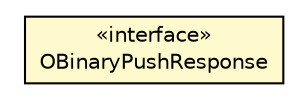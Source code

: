 #!/usr/local/bin/dot
#
# Class diagram 
# Generated by UMLGraph version R5_6-24-gf6e263 (http://www.umlgraph.org/)
#

digraph G {
	edge [fontname="Helvetica",fontsize=10,labelfontname="Helvetica",labelfontsize=10];
	node [fontname="Helvetica",fontsize=10,shape=plaintext];
	nodesep=0.25;
	ranksep=0.5;
	// com.orientechnologies.orient.client.remote.message.OBinaryPushResponse
	c1751942 [label=<<table title="com.orientechnologies.orient.client.remote.message.OBinaryPushResponse" border="0" cellborder="1" cellspacing="0" cellpadding="2" port="p" bgcolor="lemonChiffon" href="./OBinaryPushResponse.html">
		<tr><td><table border="0" cellspacing="0" cellpadding="1">
<tr><td align="center" balign="center"> &#171;interface&#187; </td></tr>
<tr><td align="center" balign="center"> OBinaryPushResponse </td></tr>
		</table></td></tr>
		</table>>, URL="./OBinaryPushResponse.html", fontname="Helvetica", fontcolor="black", fontsize=10.0];
}

